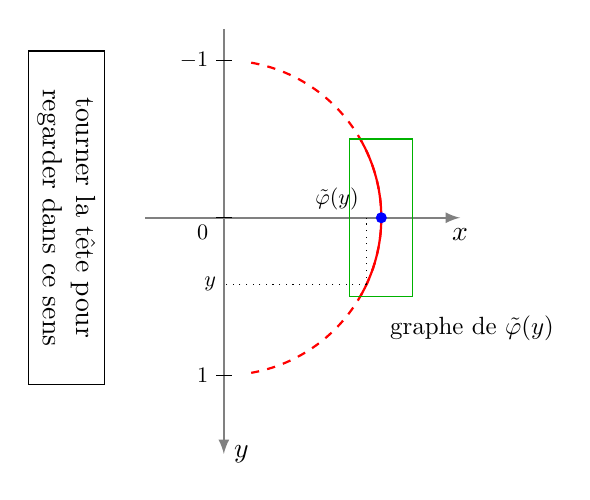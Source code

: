 ﻿\begin{tikzpicture}[scale=2]


\begin{scope}[rotate=-90]
% Axes
     \draw[->,>=latex,thick, gray] (-1.2,0)--(1.5,0) node[right,black] {$y$};
     \draw[->,>=latex,thick, gray] (0,-0.5)--(0,1.5) node[below,black] {$x$};

   \draw[red,thick,dashed] (170:1) arc (170:10:1);
   \draw[red,thick] (120:1) arc (120:60:1);

 %  \draw[red,thick] (0,0) circle (1);

 %   \node at (120:1.2) {$\mathcal{C}$};

\fill[blue] (0,1) circle (1pt) ; %node[above right]{$(0,1)$};

\draw[green!70!black] (-0.5,0.8) rectangle (0.5,1.2);

  \def\theta{65};
  \pgfmathsetmacro\x{cos(\theta)};
  \pgfmathsetmacro\y{sin(\theta)};

   \draw[dotted] (\x,\y) -- (\x,0) node[left,scale=0.8] {$y$};
   \draw[dotted] (\x,\y) -- (0,\y) node[above left,scale=0.8] {$\tilde\varphi(y)$};

\draw[black] (1,0.05)--(1,-0.05) node[left,scale=0.8]{$1$};
\draw[black] (-1,0.05)--(-1,-0.05) node[left,scale=0.8]{$-1$};
\draw[black] (0,0.05)--(0,-0.05) node[below left,scale=0.8]{$0$};

\node[right,scale=0.9] at (0.7,1) {graphe de $\tilde\varphi(y)$};

\node[rectangle,draw,rotate=-90,text width = 4cm,align = center,yshift=-2cm] at (0,0) {tourner la tête pour regarder dans ce sens};
\end{scope}

\end{tikzpicture}
